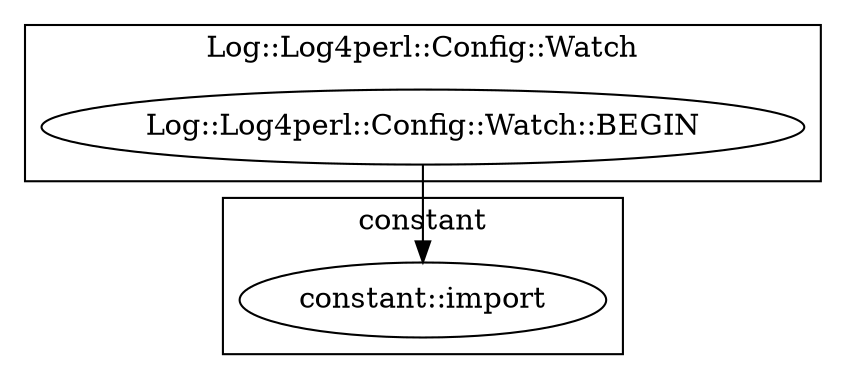 digraph {
graph [overlap=false]
subgraph cluster_Log_Log4perl_Config_Watch {
	label="Log::Log4perl::Config::Watch";
	"Log::Log4perl::Config::Watch::BEGIN";
}
subgraph cluster_constant {
	label="constant";
	"constant::import";
}
"Log::Log4perl::Config::Watch::BEGIN" -> "constant::import";
}
